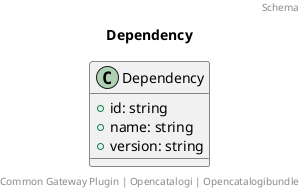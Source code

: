 @startuml
title: Dependency
footer: Common Gateway Plugin | Opencatalogi | Opencatalogibundle 
header: Schema

class Dependency {
  + id: string
  + name: string
  + version: string
}
@enduml
